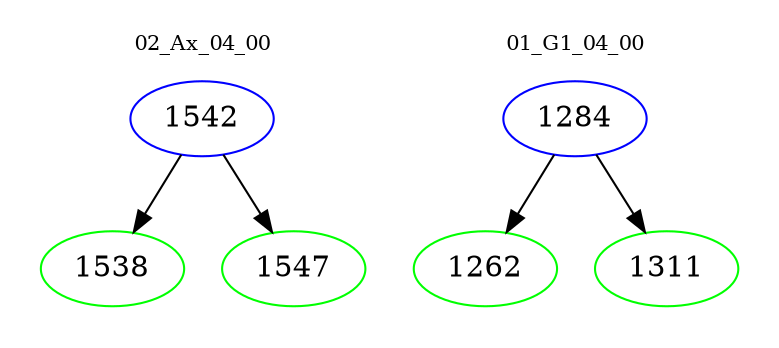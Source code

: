 digraph{
subgraph cluster_0 {
color = white
label = "02_Ax_04_00";
fontsize=10;
T0_1542 [label="1542", color="blue"]
T0_1542 -> T0_1538 [color="black"]
T0_1538 [label="1538", color="green"]
T0_1542 -> T0_1547 [color="black"]
T0_1547 [label="1547", color="green"]
}
subgraph cluster_1 {
color = white
label = "01_G1_04_00";
fontsize=10;
T1_1284 [label="1284", color="blue"]
T1_1284 -> T1_1262 [color="black"]
T1_1262 [label="1262", color="green"]
T1_1284 -> T1_1311 [color="black"]
T1_1311 [label="1311", color="green"]
}
}
